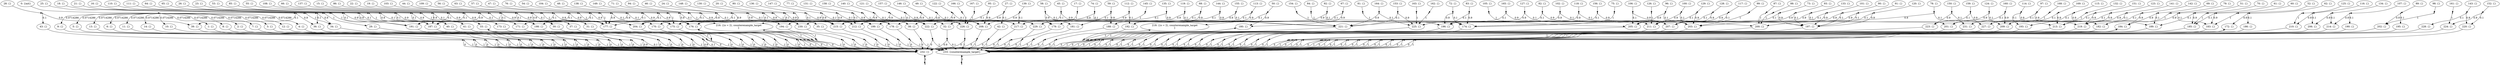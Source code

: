 digraph model {
	0 [ label = "0: {init}" ];
	1 [ label = "1: {}" ];
	2 [ label = "2: {}" ];
	3 [ label = "3: {}" ];
	4 [ label = "4: {}" ];
	5 [ label = "5: {}" ];
	6 [ label = "6: {}" ];
	7 [ label = "7: {}" ];
	8 [ label = "8: {}" ];
	9 [ label = "9: {}" ];
	10 [ label = "10: {}" ];
	11 [ label = "11: {}" ];
	12 [ label = "12: {}" ];
	13 [ label = "13: {}" ];
	14 [ label = "14: {}" ];
	15 [ label = "15: {}" ];
	16 [ label = "16: {}" ];
	17 [ label = "17: {}" ];
	18 [ label = "18: {}" ];
	19 [ label = "19: {}" ];
	20 [ label = "20: {}" ];
	21 [ label = "21: {}" ];
	22 [ label = "22: {}" ];
	23 [ label = "23: {}" ];
	24 [ label = "24: {}" ];
	25 [ label = "25: {}" ];
	26 [ label = "26: {}" ];
	27 [ label = "27: {}" ];
	28 [ label = "28: {}" ];
	29 [ label = "29: {}" ];
	30 [ label = "30: {}" ];
	31 [ label = "31: {}" ];
	32 [ label = "32: {}" ];
	33 [ label = "33: {}" ];
	34 [ label = "34: {}" ];
	35 [ label = "35: {}" ];
	36 [ label = "36: {}" ];
	37 [ label = "37: {}" ];
	38 [ label = "38: {}" ];
	39 [ label = "39: {}" ];
	40 [ label = "40: {}" ];
	41 [ label = "41: {}" ];
	42 [ label = "42: {}" ];
	43 [ label = "43: {}" ];
	44 [ label = "44: {}" ];
	45 [ label = "45: {}" ];
	46 [ label = "46: {}" ];
	47 [ label = "47: {}" ];
	48 [ label = "48: {}" ];
	49 [ label = "49: {}" ];
	50 [ label = "50: {}" ];
	51 [ label = "51: {}" ];
	52 [ label = "52: {}" ];
	53 [ label = "53: {}" ];
	54 [ label = "54: {}" ];
	55 [ label = "55: {}" ];
	56 [ label = "56: {}" ];
	57 [ label = "57: {}" ];
	58 [ label = "58: {}" ];
	59 [ label = "59: {}" ];
	60 [ label = "60: {}" ];
	61 [ label = "61: {}" ];
	62 [ label = "62: {}" ];
	63 [ label = "63: {}" ];
	64 [ label = "64: {}" ];
	65 [ label = "65: {}" ];
	66 [ label = "66: {}" ];
	67 [ label = "67: {}" ];
	68 [ label = "68: {}" ];
	69 [ label = "69: {}" ];
	70 [ label = "70: {}" ];
	71 [ label = "71: {}" ];
	72 [ label = "72: {}" ];
	73 [ label = "73: {}" ];
	74 [ label = "74: {}" ];
	75 [ label = "75: {}" ];
	76 [ label = "76: {}" ];
	77 [ label = "77: {}" ];
	78 [ label = "78: {}" ];
	79 [ label = "79: {}" ];
	80 [ label = "80: {}" ];
	81 [ label = "81: {}" ];
	82 [ label = "82: {}" ];
	83 [ label = "83: {}" ];
	84 [ label = "84: {}" ];
	85 [ label = "85: {}" ];
	86 [ label = "86: {}" ];
	87 [ label = "87: {}" ];
	88 [ label = "88: {}" ];
	89 [ label = "89: {}" ];
	90 [ label = "90: {}" ];
	91 [ label = "91: {}" ];
	92 [ label = "92: {}" ];
	93 [ label = "93: {}" ];
	94 [ label = "94: {}" ];
	95 [ label = "95: {}" ];
	96 [ label = "96: {}" ];
	97 [ label = "97: {}" ];
	98 [ label = "98: {}" ];
	99 [ label = "99: {}" ];
	100 [ label = "100: {}" ];
	101 [ label = "101: {}" ];
	102 [ label = "102: {}" ];
	103 [ label = "103: {}" ];
	104 [ label = "104: {}" ];
	105 [ label = "105: {}" ];
	106 [ label = "106: {}" ];
	107 [ label = "107: {}" ];
	108 [ label = "108: {}" ];
	109 [ label = "109: {}" ];
	110 [ label = "110: {}" ];
	111 [ label = "111: {}" ];
	112 [ label = "112: {}" ];
	113 [ label = "113: {}" ];
	114 [ label = "114: {}" ];
	115 [ label = "115: {}" ];
	116 [ label = "116: {}" ];
	117 [ label = "117: {}" ];
	118 [ label = "118: {}" ];
	119 [ label = "119: {}" ];
	120 [ label = "120: {}" ];
	121 [ label = "121: {}" ];
	122 [ label = "122: {}" ];
	123 [ label = "123: {}" ];
	124 [ label = "124: {}" ];
	125 [ label = "125: {}" ];
	126 [ label = "126: {}" ];
	127 [ label = "127: {}" ];
	128 [ label = "128: {}" ];
	129 [ label = "129: {}" ];
	130 [ label = "130: {}" ];
	131 [ label = "131: {}" ];
	132 [ label = "132: {}" ];
	133 [ label = "133: {}" ];
	134 [ label = "134: {}" ];
	135 [ label = "135: {}" ];
	136 [ label = "136: {}" ];
	137 [ label = "137: {}" ];
	138 [ label = "138: {}" ];
	139 [ label = "139: {}" ];
	140 [ label = "140: {}" ];
	141 [ label = "141: {}" ];
	142 [ label = "142: {}" ];
	143 [ label = "143: {}" ];
	144 [ label = "144: {}" ];
	145 [ label = "145: {}" ];
	146 [ label = "146: {}" ];
	147 [ label = "147: {}" ];
	148 [ label = "148: {}" ];
	149 [ label = "149: {}" ];
	150 [ label = "150: {}" ];
	151 [ label = "151: {}" ];
	152 [ label = "152: {}" ];
	153 [ label = "153: {}" ];
	154 [ label = "154: {}" ];
	155 [ label = "155: {}" ];
	156 [ label = "156: {}" ];
	157 [ label = "157: {}" ];
	158 [ label = "158: {}" ];
	159 [ label = "159: {}" ];
	160 [ label = "160: {}" ];
	161 [ label = "161: {}" ];
	162 [ label = "162: {}" ];
	163 [ label = "163: {}" ];
	164 [ label = "164: {}" ];
	165 [ label = "165: {}" ];
	166 [ label = "166: {}" ];
	167 [ label = "167: {}" ];
	168 [ label = "168: {}" ];
	169 [ label = "169: {}" ];
	170 [ label = "170: {}" ];
	171 [ label = "171: {}" ];
	172 [ label = "172: {}" ];
	173 [ label = "173: {}" ];
	174 [ label = "174: {}" ];
	175 [ label = "175: {}" ];
	176 [ label = "176: {}" ];
	177 [ label = "177: {}" ];
	178 [ label = "178: {}" ];
	179 [ label = "179: {}" ];
	180 [ label = "180: {}" ];
	181 [ label = "181: {}" ];
	182 [ label = "182: {}" ];
	183 [ label = "183: {}" ];
	184 [ label = "184: {}" ];
	185 [ label = "185: {}" ];
	186 [ label = "186: {}" ];
	187 [ label = "187: {}" ];
	188 [ label = "188: {}" ];
	189 [ label = "189: {}" ];
	190 [ label = "190: {}" ];
	191 [ label = "191: {}" ];
	192 [ label = "192: {}" ];
	193 [ label = "193: {}" ];
	194 [ label = "194: {}" ];
	195 [ label = "195: {}" ];
	196 [ label = "196: {}" ];
	197 [ label = "197: {}" ];
	198 [ label = "198: {}" ];
	199 [ label = "199: {}" ];
	200 [ label = "200: {}" ];
	201 [ label = "201: {}" ];
	202 [ label = "202: {}" ];
	203 [ label = "203: {}" ];
	204 [ label = "204: {}" ];
	205 [ label = "205: {}" ];
	206 [ label = "206: {}" ];
	207 [ label = "207: {}" ];
	208 [ label = "208: {}" ];
	209 [ label = "209: {}" ];
	210 [ label = "210: {}" ];
	211 [ label = "211: {}" ];
	212 [ label = "212: {}" ];
	213 [ label = "213: {}" ];
	214 [ label = "214: {}" ];
	215 [ label = "215: {}" ];
	216 [ label = "216: {(o = 2), counterexample_target
}" ];
	217 [ label = "217: {}" ];
	218 [ label = "218: {(o = 2), counterexample_target
}" ];
	219 [ label = "219: {}" ];
	220 [ label = "220: {}" ];
	221 [ label = "221: {}" ];
	222 [ label = "222: {}" ];
	223 [ label = "223: {}" ];
	224 [ label = "224: {}" ];
	225 [ label = "225: {}" ];
	226 [ label = "226: {}" ];
	227 [ label = "227: {}" ];
	228 [ label = "228: {}" ];
	229 [ label = "229: {}" ];
	230 [ label = "230: {}" ];
	231 [ label = "231: {}" ];
	232 [ label = "232: {}" ];
	233 [ label = "233: {counterexample_target}" ];
	"0c0" [shape = "point"];
	0 -> "0c0";
	"0c0" -> 1 [ label= "0.0714286" ];
	"0c0" -> 2 [ label= "0.0714286" ];
	"0c0" -> 3 [ label= "0.0714286" ];
	"0c0" -> 4 [ label= "0.0714286" ];
	"0c0" -> 5 [ label= "0.0714286" ];
	"0c0" -> 6 [ label= "0.0714286" ];
	"0c0" -> 7 [ label= "0.0714286" ];
	"0c0" -> 8 [ label= "0.0714286" ];
	"0c0" -> 9 [ label= "0.0714286" ];
	"0c0" -> 10 [ label= "0.0714286" ];
	"0c0" -> 11 [ label= "0.0714286" ];
	"0c0" -> 12 [ label= "0.0714286" ];
	"0c0" -> 13 [ label= "0.0714286" ];
	"0c0" -> 14 [ label= "0.0714286" ];
	"1c0" [shape = "point"];
	1 -> "1c0";
	"1c0" -> 232 [ label= "0" ];
	"1c0" -> 233 [ label= "1" ];
	"2c0" [shape = "point"];
	2 -> "2c0";
	"2c0" -> 232 [ label= "0" ];
	"2c0" -> 233 [ label= "1" ];
	"3c0" [shape = "point"];
	3 -> "3c0";
	"3c0" -> 232 [ label= "0" ];
	"3c0" -> 233 [ label= "1" ];
	"4c0" [shape = "point"];
	4 -> "4c0";
	"4c0" -> 232 [ label= "0" ];
	"4c0" -> 233 [ label= "1" ];
	"5c0" [shape = "point"];
	5 -> "5c0";
	"5c0" -> 232 [ label= "0" ];
	"5c0" -> 233 [ label= "1" ];
	"6c0" [shape = "point"];
	6 -> "6c0";
	"6c0" -> 232 [ label= "0" ];
	"6c0" -> 233 [ label= "1" ];
	"7c0" [shape = "point"];
	7 -> "7c0";
	"7c0" -> 232 [ label= "0" ];
	"7c0" -> 233 [ label= "1" ];
	"8c0" [shape = "point"];
	8 -> "8c0";
	"8c0" -> 232 [ label= "0" ];
	"8c0" -> 233 [ label= "1" ];
	"9c0" [shape = "point"];
	9 -> "9c0";
	"9c0" -> 232 [ label= "0" ];
	"9c0" -> 233 [ label= "1" ];
	"10c0" [shape = "point"];
	10 -> "10c0";
	"10c0" -> 232 [ label= "0" ];
	"10c0" -> 233 [ label= "1" ];
	"11c0" [shape = "point"];
	11 -> "11c0";
	"11c0" -> 232 [ label= "0" ];
	"11c0" -> 233 [ label= "1" ];
	"12c0" [shape = "point"];
	12 -> "12c0";
	"12c0" -> 232 [ label= "0" ];
	"12c0" -> 233 [ label= "1" ];
	"13c0" [shape = "point"];
	13 -> "13c0";
	"13c0" -> 232 [ label= "0" ];
	"13c0" -> 233 [ label= "1" ];
	"14c0" [shape = "point"];
	14 -> "14c0";
	"14c0" -> 232 [ label= "0" ];
	"14c0" -> 233 [ label= "1" ];
	"15c0" [shape = "point"];
	15 -> "15c0";
	"15c0" -> 30 [ label= "1" ];
	"16c0" [shape = "point"];
	16 -> "16c0";
	"16c0" -> 29 [ label= "1" ];
	"17c0" [shape = "point"];
	17 -> "17c0";
	"17c0" -> 32 [ label= "1" ];
	"18c0" [shape = "point"];
	18 -> "18c0";
	"18c0" -> 34 [ label= "1" ];
	"19c0" [shape = "point"];
	19 -> "19c0";
	"19c0" -> 30 [ label= "0.9" ];
	"19c0" -> 31 [ label= "0.1" ];
	"20c0" [shape = "point"];
	20 -> "20c0";
	"20c0" -> 32 [ label= "0.9" ];
	"20c0" -> 35 [ label= "0.1" ];
	"21c0" [shape = "point"];
	21 -> "21c0";
	"21c0" -> 34 [ label= "0.9" ];
	"21c0" -> 36 [ label= "0.1" ];
	"22c0" [shape = "point"];
	22 -> "22c0";
	"22c0" -> 31 [ label= "0.9" ];
	"22c0" -> 37 [ label= "0.1" ];
	"23c0" [shape = "point"];
	23 -> "23c0";
	"23c0" -> 33 [ label= "0.9" ];
	"23c0" -> 40 [ label= "0.1" ];
	"24c0" [shape = "point"];
	24 -> "24c0";
	"24c0" -> 35 [ label= "0.9" ];
	"24c0" -> 38 [ label= "0.1" ];
	"25c0" [shape = "point"];
	25 -> "25c0";
	"25c0" -> 36 [ label= "0.9" ];
	"25c0" -> 39 [ label= "0.1" ];
	"26c0" [shape = "point"];
	26 -> "26c0";
	"26c0" -> 40 [ label= "0.9" ];
	"26c0" -> 41 [ label= "0.1" ];
	"27c0" [shape = "point"];
	27 -> "27c0";
	"27c0" -> 38 [ label= "0.9" ];
	"27c0" -> 42 [ label= "0.1" ];
	"28c0" [shape = "point"];
	28 -> "28c0";
	"28c0" -> 39 [ label= "0.9" ];
	"28c0" -> 43 [ label= "0.1" ];
	"29c0" [shape = "point"];
	29 -> "29c0";
	"29c0" -> 232 [ label= "0" ];
	"29c0" -> 233 [ label= "1" ];
	"30c0" [shape = "point"];
	30 -> "30c0";
	"30c0" -> 232 [ label= "0" ];
	"30c0" -> 233 [ label= "1" ];
	"31c0" [shape = "point"];
	31 -> "31c0";
	"31c0" -> 232 [ label= "0" ];
	"31c0" -> 233 [ label= "1" ];
	"32c0" [shape = "point"];
	32 -> "32c0";
	"32c0" -> 232 [ label= "0.9" ];
	"32c0" -> 233 [ label= "0.1" ];
	"33c0" [shape = "point"];
	33 -> "33c0";
	"33c0" -> 33 [ label= "1" ];
	"34c0" [shape = "point"];
	34 -> "34c0";
	"34c0" -> 232 [ label= "0" ];
	"34c0" -> 233 [ label= "1" ];
	"35c0" [shape = "point"];
	35 -> "35c0";
	"35c0" -> 232 [ label= "0" ];
	"35c0" -> 233 [ label= "1" ];
	"36c0" [shape = "point"];
	36 -> "36c0";
	"36c0" -> 232 [ label= "0.9" ];
	"36c0" -> 233 [ label= "0.1" ];
	"37c0" [shape = "point"];
	37 -> "37c0";
	"37c0" -> 232 [ label= "0" ];
	"37c0" -> 233 [ label= "1" ];
	"38c0" [shape = "point"];
	38 -> "38c0";
	"38c0" -> 232 [ label= "0" ];
	"38c0" -> 233 [ label= "1" ];
	"39c0" [shape = "point"];
	39 -> "39c0";
	"39c0" -> 232 [ label= "0" ];
	"39c0" -> 233 [ label= "1" ];
	"40c0" [shape = "point"];
	40 -> "40c0";
	"40c0" -> 232 [ label= "0.9" ];
	"40c0" -> 233 [ label= "0.1" ];
	"41c0" [shape = "point"];
	41 -> "41c0";
	"41c0" -> 232 [ label= "0" ];
	"41c0" -> 233 [ label= "1" ];
	"42c0" [shape = "point"];
	42 -> "42c0";
	"42c0" -> 232 [ label= "0" ];
	"42c0" -> 233 [ label= "1" ];
	"43c0" [shape = "point"];
	43 -> "43c0";
	"43c0" -> 232 [ label= "0" ];
	"43c0" -> 233 [ label= "1" ];
	"44c0" [shape = "point"];
	44 -> "44c0";
	"44c0" -> 170 [ label= "0.9" ];
	"44c0" -> 171 [ label= "0.1" ];
	"45c0" [shape = "point"];
	45 -> "45c0";
	"45c0" -> 174 [ label= "0.9" ];
	"45c0" -> 175 [ label= "0.1" ];
	"46c0" [shape = "point"];
	46 -> "46c0";
	"46c0" -> 175 [ label= "0.1" ];
	"46c0" -> 176 [ label= "0.9" ];
	"47c0" [shape = "point"];
	47 -> "47c0";
	"47c0" -> 175 [ label= "0.1" ];
	"47c0" -> 177 [ label= "0.9" ];
	"48c0" [shape = "point"];
	48 -> "48c0";
	"48c0" -> 175 [ label= "1" ];
	"49c0" [shape = "point"];
	49 -> "49c0";
	"49c0" -> 178 [ label= "0.9" ];
	"49c0" -> 179 [ label= "0.1" ];
	"50c0" [shape = "point"];
	50 -> "50c0";
	"50c0" -> 179 [ label= "0.1" ];
	"50c0" -> 180 [ label= "0.9" ];
	"51c0" [shape = "point"];
	51 -> "51c0";
	"51c0" -> 182 [ label= "0.9" ];
	"51c0" -> 183 [ label= "0.1" ];
	"52c0" [shape = "point"];
	52 -> "52c0";
	"52c0" -> 183 [ label= "1" ];
	"53c0" [shape = "point"];
	53 -> "53c0";
	"53c0" -> 171 [ label= "0.9" ];
	"53c0" -> 173 [ label= "0.1" ];
	"54c0" [shape = "point"];
	54 -> "54c0";
	"54c0" -> 175 [ label= "0.9" ];
	"54c0" -> 177 [ label= "0.1" ];
	"55c0" [shape = "point"];
	55 -> "55c0";
	"55c0" -> 177 [ label= "0.1" ];
	"55c0" -> 187 [ label= "0.9" ];
	"56c0" [shape = "point"];
	56 -> "56c0";
	"56c0" -> 177 [ label= "1" ];
	"57c0" [shape = "point"];
	57 -> "57c0";
	"57c0" -> 177 [ label= "1" ];
	"58c0" [shape = "point"];
	58 -> "58c0";
	"58c0" -> 179 [ label= "0.9" ];
	"58c0" -> 181 [ label= "0.1" ];
	"59c0" [shape = "point"];
	59 -> "59c0";
	"59c0" -> 181 [ label= "0.1" ];
	"59c0" -> 188 [ label= "0.9" ];
	"60c0" [shape = "point"];
	60 -> "60c0";
	"60c0" -> 183 [ label= "0.9" ];
	"60c0" -> 185 [ label= "0.1" ];
	"61c0" [shape = "point"];
	61 -> "61c0";
	"61c0" -> 185 [ label= "1" ];
	"62c0" [shape = "point"];
	62 -> "62c0";
	"62c0" -> 172 [ label= "0.9" ];
	"62c0" -> 186 [ label= "0.1" ];
	"63c0" [shape = "point"];
	63 -> "63c0";
	"63c0" -> 176 [ label= "0.9" ];
	"63c0" -> 187 [ label= "0.1" ];
	"64c0" [shape = "point"];
	64 -> "64c0";
	"64c0" -> 187 [ label= "0.1" ];
	"64c0" -> 191 [ label= "0.9" ];
	"65c0" [shape = "point"];
	65 -> "65c0";
	"65c0" -> 187 [ label= "1" ];
	"66c0" [shape = "point"];
	66 -> "66c0";
	"66c0" -> 177 [ label= "0.9" ];
	"66c0" -> 187 [ label= "0.1" ];
	"67c0" [shape = "point"];
	67 -> "67c0";
	"67c0" -> 180 [ label= "0.9" ];
	"67c0" -> 188 [ label= "0.1" ];
	"68c0" [shape = "point"];
	68 -> "68c0";
	"68c0" -> 188 [ label= "0.1" ];
	"68c0" -> 192 [ label= "0.9" ];
	"69c0" [shape = "point"];
	69 -> "69c0";
	"69c0" -> 184 [ label= "0.9" ];
	"69c0" -> 189 [ label= "0.1" ];
	"70c0" [shape = "point"];
	70 -> "70c0";
	"70c0" -> 185 [ label= "0.9" ];
	"70c0" -> 189 [ label= "0.1" ];
	"71c0" [shape = "point"];
	71 -> "71c0";
	"71c0" -> 170 [ label= "0.1" ];
	"71c0" -> 194 [ label= "0.9" ];
	"72c0" [shape = "point"];
	72 -> "72c0";
	"72c0" -> 174 [ label= "0.1" ];
	"72c0" -> 196 [ label= "0.9" ];
	"73c0" [shape = "point"];
	73 -> "73c0";
	"73c0" -> 174 [ label= "0.1" ];
	"73c0" -> 197 [ label= "0.9" ];
	"74c0" [shape = "point"];
	74 -> "74c0";
	"74c0" -> 174 [ label= "0.1" ];
	"74c0" -> 175 [ label= "0.9" ];
	"75c0" [shape = "point"];
	75 -> "75c0";
	"75c0" -> 174 [ label= "1" ];
	"76c0" [shape = "point"];
	76 -> "76c0";
	"76c0" -> 178 [ label= "0.1" ];
	"76c0" -> 198 [ label= "0.9" ];
	"77c0" [shape = "point"];
	77 -> "77c0";
	"77c0" -> 178 [ label= "0.1" ];
	"77c0" -> 199 [ label= "0.9" ];
	"78c0" [shape = "point"];
	78 -> "78c0";
	"78c0" -> 182 [ label= "0.1" ];
	"78c0" -> 200 [ label= "0.9" ];
	"79c0" [shape = "point"];
	79 -> "79c0";
	"79c0" -> 182 [ label= "1" ];
	"80c0" [shape = "point"];
	80 -> "80c0";
	"80c0" -> 194 [ label= "1" ];
	"81c0" [shape = "point"];
	81 -> "81c0";
	"81c0" -> 196 [ label= "1" ];
	"82c0" [shape = "point"];
	82 -> "82c0";
	"82c0" -> 196 [ label= "0.1" ];
	"82c0" -> 203 [ label= "0.9" ];
	"83c0" [shape = "point"];
	83 -> "83c0";
	"83c0" -> 174 [ label= "0.9" ];
	"83c0" -> 196 [ label= "0.1" ];
	"84c0" [shape = "point"];
	84 -> "84c0";
	"84c0" -> 196 [ label= "1" ];
	"85c0" [shape = "point"];
	85 -> "85c0";
	"85c0" -> 198 [ label= "1" ];
	"86c0" [shape = "point"];
	86 -> "86c0";
	"86c0" -> 198 [ label= "0.1" ];
	"86c0" -> 204 [ label= "0.9" ];
	"87c0" [shape = "point"];
	87 -> "87c0";
	"87c0" -> 200 [ label= "1" ];
	"88c0" [shape = "point"];
	88 -> "88c0";
	"88c0" -> 200 [ label= "1" ];
	"89c0" [shape = "point"];
	89 -> "89c0";
	"89c0" -> 195 [ label= "0.1" ];
	"89c0" -> 202 [ label= "0.9" ];
	"90c0" [shape = "point"];
	90 -> "90c0";
	"90c0" -> 197 [ label= "0.1" ];
	"90c0" -> 203 [ label= "0.9" ];
	"91c0" [shape = "point"];
	91 -> "91c0";
	"91c0" -> 197 [ label= "0.1" ];
	"91c0" -> 207 [ label= "0.9" ];
	"92c0" [shape = "point"];
	92 -> "92c0";
	"92c0" -> 176 [ label= "0.9" ];
	"92c0" -> 197 [ label= "0.1" ];
	"93c0" [shape = "point"];
	93 -> "93c0";
	"93c0" -> 174 [ label= "0.9" ];
	"93c0" -> 197 [ label= "0.1" ];
	"94c0" [shape = "point"];
	94 -> "94c0";
	"94c0" -> 199 [ label= "0.1" ];
	"94c0" -> 204 [ label= "0.9" ];
	"95c0" [shape = "point"];
	95 -> "95c0";
	"95c0" -> 199 [ label= "0.1" ];
	"95c0" -> 208 [ label= "0.9" ];
	"96c0" [shape = "point"];
	96 -> "96c0";
	"96c0" -> 201 [ label= "0.1" ];
	"96c0" -> 205 [ label= "0.9" ];
	"97c0" [shape = "point"];
	97 -> "97c0";
	"97c0" -> 182 [ label= "0.9" ];
	"97c0" -> 201 [ label= "0.1" ];
	"98c0" [shape = "point"];
	98 -> "98c0";
	"98c0" -> 202 [ label= "1" ];
	"99c0" [shape = "point"];
	99 -> "99c0";
	"99c0" -> 203 [ label= "1" ];
	"100c0" [shape = "point"];
	100 -> "100c0";
	"100c0" -> 203 [ label= "0.1" ];
	"100c0" -> 211 [ label= "0.9" ];
	"101c0" [shape = "point"];
	101 -> "101c0";
	"101c0" -> 197 [ label= "0.9" ];
	"101c0" -> 203 [ label= "0.1" ];
	"102c0" [shape = "point"];
	102 -> "102c0";
	"102c0" -> 196 [ label= "0.9" ];
	"102c0" -> 203 [ label= "0.1" ];
	"103c0" [shape = "point"];
	103 -> "103c0";
	"103c0" -> 204 [ label= "1" ];
	"104c0" [shape = "point"];
	104 -> "104c0";
	"104c0" -> 204 [ label= "0.1" ];
	"104c0" -> 212 [ label= "0.9" ];
	"105c0" [shape = "point"];
	105 -> "105c0";
	"105c0" -> 205 [ label= "1" ];
	"106c0" [shape = "point"];
	106 -> "106c0";
	"106c0" -> 200 [ label= "0.9" ];
	"106c0" -> 205 [ label= "0.1" ];
	"107c0" [shape = "point"];
	107 -> "107c0";
	"107c0" -> 190 [ label= "0.1" ];
	"107c0" -> 214 [ label= "0.9" ];
	"108c0" [shape = "point"];
	108 -> "108c0";
	"108c0" -> 191 [ label= "0.1" ];
	"108c0" -> 215 [ label= "0.9" ];
	"109c0" [shape = "point"];
	109 -> "109c0";
	"109c0" -> 191 [ label= "0.1" ];
	"109c0" -> 216 [ label= "0.9" ];
	"110c0" [shape = "point"];
	110 -> "110c0";
	"110c0" -> 191 [ label= "1" ];
	"111c0" [shape = "point"];
	111 -> "111c0";
	"111c0" -> 187 [ label= "0.9" ];
	"111c0" -> 191 [ label= "0.1" ];
	"112c0" [shape = "point"];
	112 -> "112c0";
	"112c0" -> 192 [ label= "0.1" ];
	"112c0" -> 217 [ label= "0.9" ];
	"113c0" [shape = "point"];
	113 -> "113c0";
	"113c0" -> 192 [ label= "0.1" ];
	"113c0" -> 218 [ label= "0.9" ];
	"114c0" [shape = "point"];
	114 -> "114c0";
	"114c0" -> 193 [ label= "0.1" ];
	"114c0" -> 219 [ label= "0.9" ];
	"115c0" [shape = "point"];
	115 -> "115c0";
	"115c0" -> 189 [ label= "0.9" ];
	"115c0" -> 193 [ label= "0.1" ];
	"116c0" [shape = "point"];
	116 -> "116c0";
	"116c0" -> 206 [ label= "0.1" ];
	"116c0" -> 210 [ label= "0.9" ];
	"117c0" [shape = "point"];
	117 -> "117c0";
	"117c0" -> 207 [ label= "0.1" ];
	"117c0" -> 211 [ label= "0.9" ];
	"118c0" [shape = "point"];
	118 -> "118c0";
	"118c0" -> 207 [ label= "0.1" ];
	"118c0" -> 221 [ label= "0.9" ];
	"119c0" [shape = "point"];
	119 -> "119c0";
	"119c0" -> 207 [ label= "0.1" ];
	"119c0" -> 215 [ label= "0.9" ];
	"120c0" [shape = "point"];
	120 -> "120c0";
	"120c0" -> 197 [ label= "0.9" ];
	"120c0" -> 207 [ label= "0.1" ];
	"121c0" [shape = "point"];
	121 -> "121c0";
	"121c0" -> 208 [ label= "0.1" ];
	"121c0" -> 212 [ label= "0.9" ];
	"122c0" [shape = "point"];
	122 -> "122c0";
	"122c0" -> 208 [ label= "0.1" ];
	"122c0" -> 222 [ label= "0.9" ];
	"123c0" [shape = "point"];
	123 -> "123c0";
	"123c0" -> 209 [ label= "0.1" ];
	"123c0" -> 213 [ label= "0.9" ];
	"124c0" [shape = "point"];
	124 -> "124c0";
	"124c0" -> 201 [ label= "0.9" ];
	"124c0" -> 209 [ label= "0.1" ];
	"125c0" [shape = "point"];
	125 -> "125c0";
	"125c0" -> 210 [ label= "1" ];
	"126c0" [shape = "point"];
	126 -> "126c0";
	"126c0" -> 211 [ label= "1" ];
	"127c0" [shape = "point"];
	127 -> "127c0";
	"127c0" -> 211 [ label= "0.1" ];
	"127c0" -> 225 [ label= "0.9" ];
	"128c0" [shape = "point"];
	128 -> "128c0";
	"128c0" -> 207 [ label= "0.9" ];
	"128c0" -> 211 [ label= "0.1" ];
	"129c0" [shape = "point"];
	129 -> "129c0";
	"129c0" -> 203 [ label= "0.9" ];
	"129c0" -> 211 [ label= "0.1" ];
	"130c0" [shape = "point"];
	130 -> "130c0";
	"130c0" -> 212 [ label= "1" ];
	"131c0" [shape = "point"];
	131 -> "131c0";
	"131c0" -> 212 [ label= "0.1" ];
	"131c0" -> 226 [ label= "0.9" ];
	"132c0" [shape = "point"];
	132 -> "132c0";
	"132c0" -> 213 [ label= "1" ];
	"133c0" [shape = "point"];
	133 -> "133c0";
	"133c0" -> 205 [ label= "0.9" ];
	"133c0" -> 213 [ label= "0.1" ];
	"134c0" [shape = "point"];
	134 -> "134c0";
	"134c0" -> 206 [ label= "0.9" ];
	"134c0" -> 214 [ label= "0.1" ];
	"135c0" [shape = "point"];
	135 -> "135c0";
	"135c0" -> 207 [ label= "0.9" ];
	"135c0" -> 215 [ label= "0.1" ];
	"136c0" [shape = "point"];
	136 -> "136c0";
	"136c0" -> 215 [ label= "0.1" ];
	"136c0" -> 229 [ label= "0.9" ];
	"137c0" [shape = "point"];
	137 -> "137c0";
	"137c0" -> 191 [ label= "0.9" ];
	"137c0" -> 215 [ label= "0.1" ];
	"138c0" [shape = "point"];
	138 -> "138c0";
	"138c0" -> 176 [ label= "0.9" ];
	"138c0" -> 215 [ label= "0.1" ];
	"139c0" [shape = "point"];
	139 -> "139c0";
	"139c0" -> 208 [ label= "0.9" ];
	"139c0" -> 217 [ label= "0.1" ];
	"140c0" [shape = "point"];
	140 -> "140c0";
	"140c0" -> 217 [ label= "0.1" ];
	"140c0" -> 230 [ label= "0.9" ];
	"141c0" [shape = "point"];
	141 -> "141c0";
	"141c0" -> 209 [ label= "0.9" ];
	"141c0" -> 219 [ label= "0.1" ];
	"142c0" [shape = "point"];
	142 -> "142c0";
	"142c0" -> 184 [ label= "0.9" ];
	"142c0" -> 219 [ label= "0.1" ];
	"143c0" [shape = "point"];
	143 -> "143c0";
	"143c0" -> 220 [ label= "0.9" ];
	"143c0" -> 228 [ label= "0.1" ];
	"144c0" [shape = "point"];
	144 -> "144c0";
	"144c0" -> 221 [ label= "0.9" ];
	"144c0" -> 229 [ label= "0.1" ];
	"145c0" [shape = "point"];
	145 -> "145c0";
	"145c0" -> 229 [ label= "1" ];
	"146c0" [shape = "point"];
	146 -> "146c0";
	"146c0" -> 216 [ label= "0.9" ];
	"146c0" -> 229 [ label= "0.1" ];
	"147c0" [shape = "point"];
	147 -> "147c0";
	"147c0" -> 215 [ label= "0.9" ];
	"147c0" -> 229 [ label= "0.1" ];
	"148c0" [shape = "point"];
	148 -> "148c0";
	"148c0" -> 222 [ label= "0.9" ];
	"148c0" -> 230 [ label= "0.1" ];
	"149c0" [shape = "point"];
	149 -> "149c0";
	"149c0" -> 230 [ label= "1" ];
	"150c0" [shape = "point"];
	150 -> "150c0";
	"150c0" -> 223 [ label= "0.9" ];
	"150c0" -> 231 [ label= "0.1" ];
	"151c0" [shape = "point"];
	151 -> "151c0";
	"151c0" -> 219 [ label= "0.9" ];
	"151c0" -> 231 [ label= "0.1" ];
	"152c0" [shape = "point"];
	152 -> "152c0";
	"152c0" -> 220 [ label= "0.1" ];
	"152c0" -> 224 [ label= "0.9" ];
	"153c0" [shape = "point"];
	153 -> "153c0";
	"153c0" -> 221 [ label= "0.1" ];
	"153c0" -> 225 [ label= "0.9" ];
	"154c0" [shape = "point"];
	154 -> "154c0";
	"154c0" -> 221 [ label= "1" ];
	"155c0" [shape = "point"];
	155 -> "155c0";
	"155c0" -> 221 [ label= "0.1" ];
	"155c0" -> 229 [ label= "0.9" ];
	"156c0" [shape = "point"];
	156 -> "156c0";
	"156c0" -> 207 [ label= "0.9" ];
	"156c0" -> 221 [ label= "0.1" ];
	"157c0" [shape = "point"];
	157 -> "157c0";
	"157c0" -> 222 [ label= "0.1" ];
	"157c0" -> 226 [ label= "0.9" ];
	"158c0" [shape = "point"];
	158 -> "158c0";
	"158c0" -> 222 [ label= "1" ];
	"159c0" [shape = "point"];
	159 -> "159c0";
	"159c0" -> 223 [ label= "0.1" ];
	"159c0" -> 227 [ label= "0.9" ];
	"160c0" [shape = "point"];
	160 -> "160c0";
	"160c0" -> 209 [ label= "0.9" ];
	"160c0" -> 223 [ label= "0.1" ];
	"161c0" [shape = "point"];
	161 -> "161c0";
	"161c0" -> 224 [ label= "1" ];
	"162c0" [shape = "point"];
	162 -> "162c0";
	"162c0" -> 225 [ label= "1" ];
	"163c0" [shape = "point"];
	163 -> "163c0";
	"163c0" -> 225 [ label= "1" ];
	"164c0" [shape = "point"];
	164 -> "164c0";
	"164c0" -> 221 [ label= "0.9" ];
	"164c0" -> 225 [ label= "0.1" ];
	"165c0" [shape = "point"];
	165 -> "165c0";
	"165c0" -> 211 [ label= "0.9" ];
	"165c0" -> 225 [ label= "0.1" ];
	"166c0" [shape = "point"];
	166 -> "166c0";
	"166c0" -> 226 [ label= "1" ];
	"167c0" [shape = "point"];
	167 -> "167c0";
	"167c0" -> 226 [ label= "1" ];
	"168c0" [shape = "point"];
	168 -> "168c0";
	"168c0" -> 227 [ label= "1" ];
	"169c0" [shape = "point"];
	169 -> "169c0";
	"169c0" -> 213 [ label= "0.9" ];
	"169c0" -> 227 [ label= "0.1" ];
	"170c0" [shape = "point"];
	170 -> "170c0";
	"170c0" -> 232 [ label= "0" ];
	"170c0" -> 233 [ label= "1" ];
	"171c0" [shape = "point"];
	171 -> "171c0";
	"171c0" -> 232 [ label= "0" ];
	"171c0" -> 233 [ label= "1" ];
	"172c0" [shape = "point"];
	172 -> "172c0";
	"172c0" -> 172 [ label= "1" ];
	"173c0" [shape = "point"];
	173 -> "173c0";
	"173c0" -> 232 [ label= "0" ];
	"173c0" -> 233 [ label= "1" ];
	"174c0" [shape = "point"];
	174 -> "174c0";
	"174c0" -> 232 [ label= "0" ];
	"174c0" -> 233 [ label= "1" ];
	"175c0" [shape = "point"];
	175 -> "175c0";
	"175c0" -> 232 [ label= "0" ];
	"175c0" -> 233 [ label= "1" ];
	"176c0" [shape = "point"];
	176 -> "176c0";
	"176c0" -> 176 [ label= "1" ];
	"177c0" [shape = "point"];
	177 -> "177c0";
	"177c0" -> 232 [ label= "0" ];
	"177c0" -> 233 [ label= "1" ];
	"178c0" [shape = "point"];
	178 -> "178c0";
	"178c0" -> 232 [ label= "0" ];
	"178c0" -> 233 [ label= "1" ];
	"179c0" [shape = "point"];
	179 -> "179c0";
	"179c0" -> 232 [ label= "0" ];
	"179c0" -> 233 [ label= "1" ];
	"180c0" [shape = "point"];
	180 -> "180c0";
	"180c0" -> 180 [ label= "1" ];
	"181c0" [shape = "point"];
	181 -> "181c0";
	"181c0" -> 232 [ label= "0" ];
	"181c0" -> 233 [ label= "1" ];
	"182c0" [shape = "point"];
	182 -> "182c0";
	"182c0" -> 232 [ label= "0" ];
	"182c0" -> 233 [ label= "1" ];
	"183c0" [shape = "point"];
	183 -> "183c0";
	"183c0" -> 232 [ label= "0" ];
	"183c0" -> 233 [ label= "1" ];
	"184c0" [shape = "point"];
	184 -> "184c0";
	"184c0" -> 184 [ label= "1" ];
	"185c0" [shape = "point"];
	185 -> "185c0";
	"185c0" -> 232 [ label= "0" ];
	"185c0" -> 233 [ label= "1" ];
	"186c0" [shape = "point"];
	186 -> "186c0";
	"186c0" -> 232 [ label= "0" ];
	"186c0" -> 233 [ label= "1" ];
	"187c0" [shape = "point"];
	187 -> "187c0";
	"187c0" -> 232 [ label= "0" ];
	"187c0" -> 233 [ label= "1" ];
	"188c0" [shape = "point"];
	188 -> "188c0";
	"188c0" -> 232 [ label= "0" ];
	"188c0" -> 233 [ label= "1" ];
	"189c0" [shape = "point"];
	189 -> "189c0";
	"189c0" -> 232 [ label= "0" ];
	"189c0" -> 233 [ label= "1" ];
	"190c0" [shape = "point"];
	190 -> "190c0";
	"190c0" -> 232 [ label= "0" ];
	"190c0" -> 233 [ label= "1" ];
	"191c0" [shape = "point"];
	191 -> "191c0";
	"191c0" -> 232 [ label= "0" ];
	"191c0" -> 233 [ label= "1" ];
	"192c0" [shape = "point"];
	192 -> "192c0";
	"192c0" -> 232 [ label= "0" ];
	"192c0" -> 233 [ label= "1" ];
	"193c0" [shape = "point"];
	193 -> "193c0";
	"193c0" -> 232 [ label= "0" ];
	"193c0" -> 233 [ label= "1" ];
	"194c0" [shape = "point"];
	194 -> "194c0";
	"194c0" -> 232 [ label= "0" ];
	"194c0" -> 233 [ label= "1" ];
	"195c0" [shape = "point"];
	195 -> "195c0";
	"195c0" -> 232 [ label= "0" ];
	"195c0" -> 233 [ label= "1" ];
	"196c0" [shape = "point"];
	196 -> "196c0";
	"196c0" -> 232 [ label= "0" ];
	"196c0" -> 233 [ label= "1" ];
	"197c0" [shape = "point"];
	197 -> "197c0";
	"197c0" -> 232 [ label= "0" ];
	"197c0" -> 233 [ label= "1" ];
	"198c0" [shape = "point"];
	198 -> "198c0";
	"198c0" -> 232 [ label= "0" ];
	"198c0" -> 233 [ label= "1" ];
	"199c0" [shape = "point"];
	199 -> "199c0";
	"199c0" -> 232 [ label= "0" ];
	"199c0" -> 233 [ label= "1" ];
	"200c0" [shape = "point"];
	200 -> "200c0";
	"200c0" -> 232 [ label= "0" ];
	"200c0" -> 233 [ label= "1" ];
	"201c0" [shape = "point"];
	201 -> "201c0";
	"201c0" -> 232 [ label= "0" ];
	"201c0" -> 233 [ label= "1" ];
	"202c0" [shape = "point"];
	202 -> "202c0";
	"202c0" -> 232 [ label= "0" ];
	"202c0" -> 233 [ label= "1" ];
	"203c0" [shape = "point"];
	203 -> "203c0";
	"203c0" -> 232 [ label= "0" ];
	"203c0" -> 233 [ label= "1" ];
	"204c0" [shape = "point"];
	204 -> "204c0";
	"204c0" -> 232 [ label= "0" ];
	"204c0" -> 233 [ label= "1" ];
	"205c0" [shape = "point"];
	205 -> "205c0";
	"205c0" -> 232 [ label= "0" ];
	"205c0" -> 233 [ label= "1" ];
	"206c0" [shape = "point"];
	206 -> "206c0";
	"206c0" -> 232 [ label= "0" ];
	"206c0" -> 233 [ label= "1" ];
	"207c0" [shape = "point"];
	207 -> "207c0";
	"207c0" -> 232 [ label= "0" ];
	"207c0" -> 233 [ label= "1" ];
	"208c0" [shape = "point"];
	208 -> "208c0";
	"208c0" -> 232 [ label= "0" ];
	"208c0" -> 233 [ label= "1" ];
	"209c0" [shape = "point"];
	209 -> "209c0";
	"209c0" -> 232 [ label= "0" ];
	"209c0" -> 233 [ label= "1" ];
	"210c0" [shape = "point"];
	210 -> "210c0";
	"210c0" -> 232 [ label= "0" ];
	"210c0" -> 233 [ label= "1" ];
	"211c0" [shape = "point"];
	211 -> "211c0";
	"211c0" -> 232 [ label= "0" ];
	"211c0" -> 233 [ label= "1" ];
	"212c0" [shape = "point"];
	212 -> "212c0";
	"212c0" -> 232 [ label= "0" ];
	"212c0" -> 233 [ label= "1" ];
	"213c0" [shape = "point"];
	213 -> "213c0";
	"213c0" -> 232 [ label= "0" ];
	"213c0" -> 233 [ label= "1" ];
	"214c0" [shape = "point"];
	214 -> "214c0";
	"214c0" -> 232 [ label= "0" ];
	"214c0" -> 233 [ label= "1" ];
	"215c0" [shape = "point"];
	215 -> "215c0";
	"215c0" -> 232 [ label= "0" ];
	"215c0" -> 233 [ label= "1" ];
	"216c0" [shape = "point"];
	216 -> "216c0";
	"216c0" -> 216 [ label= "1" ];
	"217c0" [shape = "point"];
	217 -> "217c0";
	"217c0" -> 232 [ label= "0" ];
	"217c0" -> 233 [ label= "1" ];
	"218c0" [shape = "point"];
	218 -> "218c0";
	"218c0" -> 218 [ label= "1" ];
	"219c0" [shape = "point"];
	219 -> "219c0";
	"219c0" -> 232 [ label= "0" ];
	"219c0" -> 233 [ label= "1" ];
	"220c0" [shape = "point"];
	220 -> "220c0";
	"220c0" -> 232 [ label= "0" ];
	"220c0" -> 233 [ label= "1" ];
	"221c0" [shape = "point"];
	221 -> "221c0";
	"221c0" -> 232 [ label= "0" ];
	"221c0" -> 233 [ label= "1" ];
	"222c0" [shape = "point"];
	222 -> "222c0";
	"222c0" -> 232 [ label= "0" ];
	"222c0" -> 233 [ label= "1" ];
	"223c0" [shape = "point"];
	223 -> "223c0";
	"223c0" -> 232 [ label= "0" ];
	"223c0" -> 233 [ label= "1" ];
	"224c0" [shape = "point"];
	224 -> "224c0";
	"224c0" -> 232 [ label= "0" ];
	"224c0" -> 233 [ label= "1" ];
	"225c0" [shape = "point"];
	225 -> "225c0";
	"225c0" -> 232 [ label= "0" ];
	"225c0" -> 233 [ label= "1" ];
	"226c0" [shape = "point"];
	226 -> "226c0";
	"226c0" -> 232 [ label= "0" ];
	"226c0" -> 233 [ label= "1" ];
	"227c0" [shape = "point"];
	227 -> "227c0";
	"227c0" -> 232 [ label= "0" ];
	"227c0" -> 233 [ label= "1" ];
	"228c0" [shape = "point"];
	228 -> "228c0";
	"228c0" -> 232 [ label= "0" ];
	"228c0" -> 233 [ label= "1" ];
	"229c0" [shape = "point"];
	229 -> "229c0";
	"229c0" -> 232 [ label= "0" ];
	"229c0" -> 233 [ label= "1" ];
	"230c0" [shape = "point"];
	230 -> "230c0";
	"230c0" -> 232 [ label= "0" ];
	"230c0" -> 233 [ label= "1" ];
	"231c0" [shape = "point"];
	231 -> "231c0";
	"231c0" -> 232 [ label= "0" ];
	"231c0" -> 233 [ label= "1" ];
	"232c0" [shape = "point"];
	232 -> "232c0";
	"232c0" -> 232 [ label= "1" ];
	"233c0" [shape = "point"];
	233 -> "233c0";
	"233c0" -> 233 [ label= "1" ];
}
